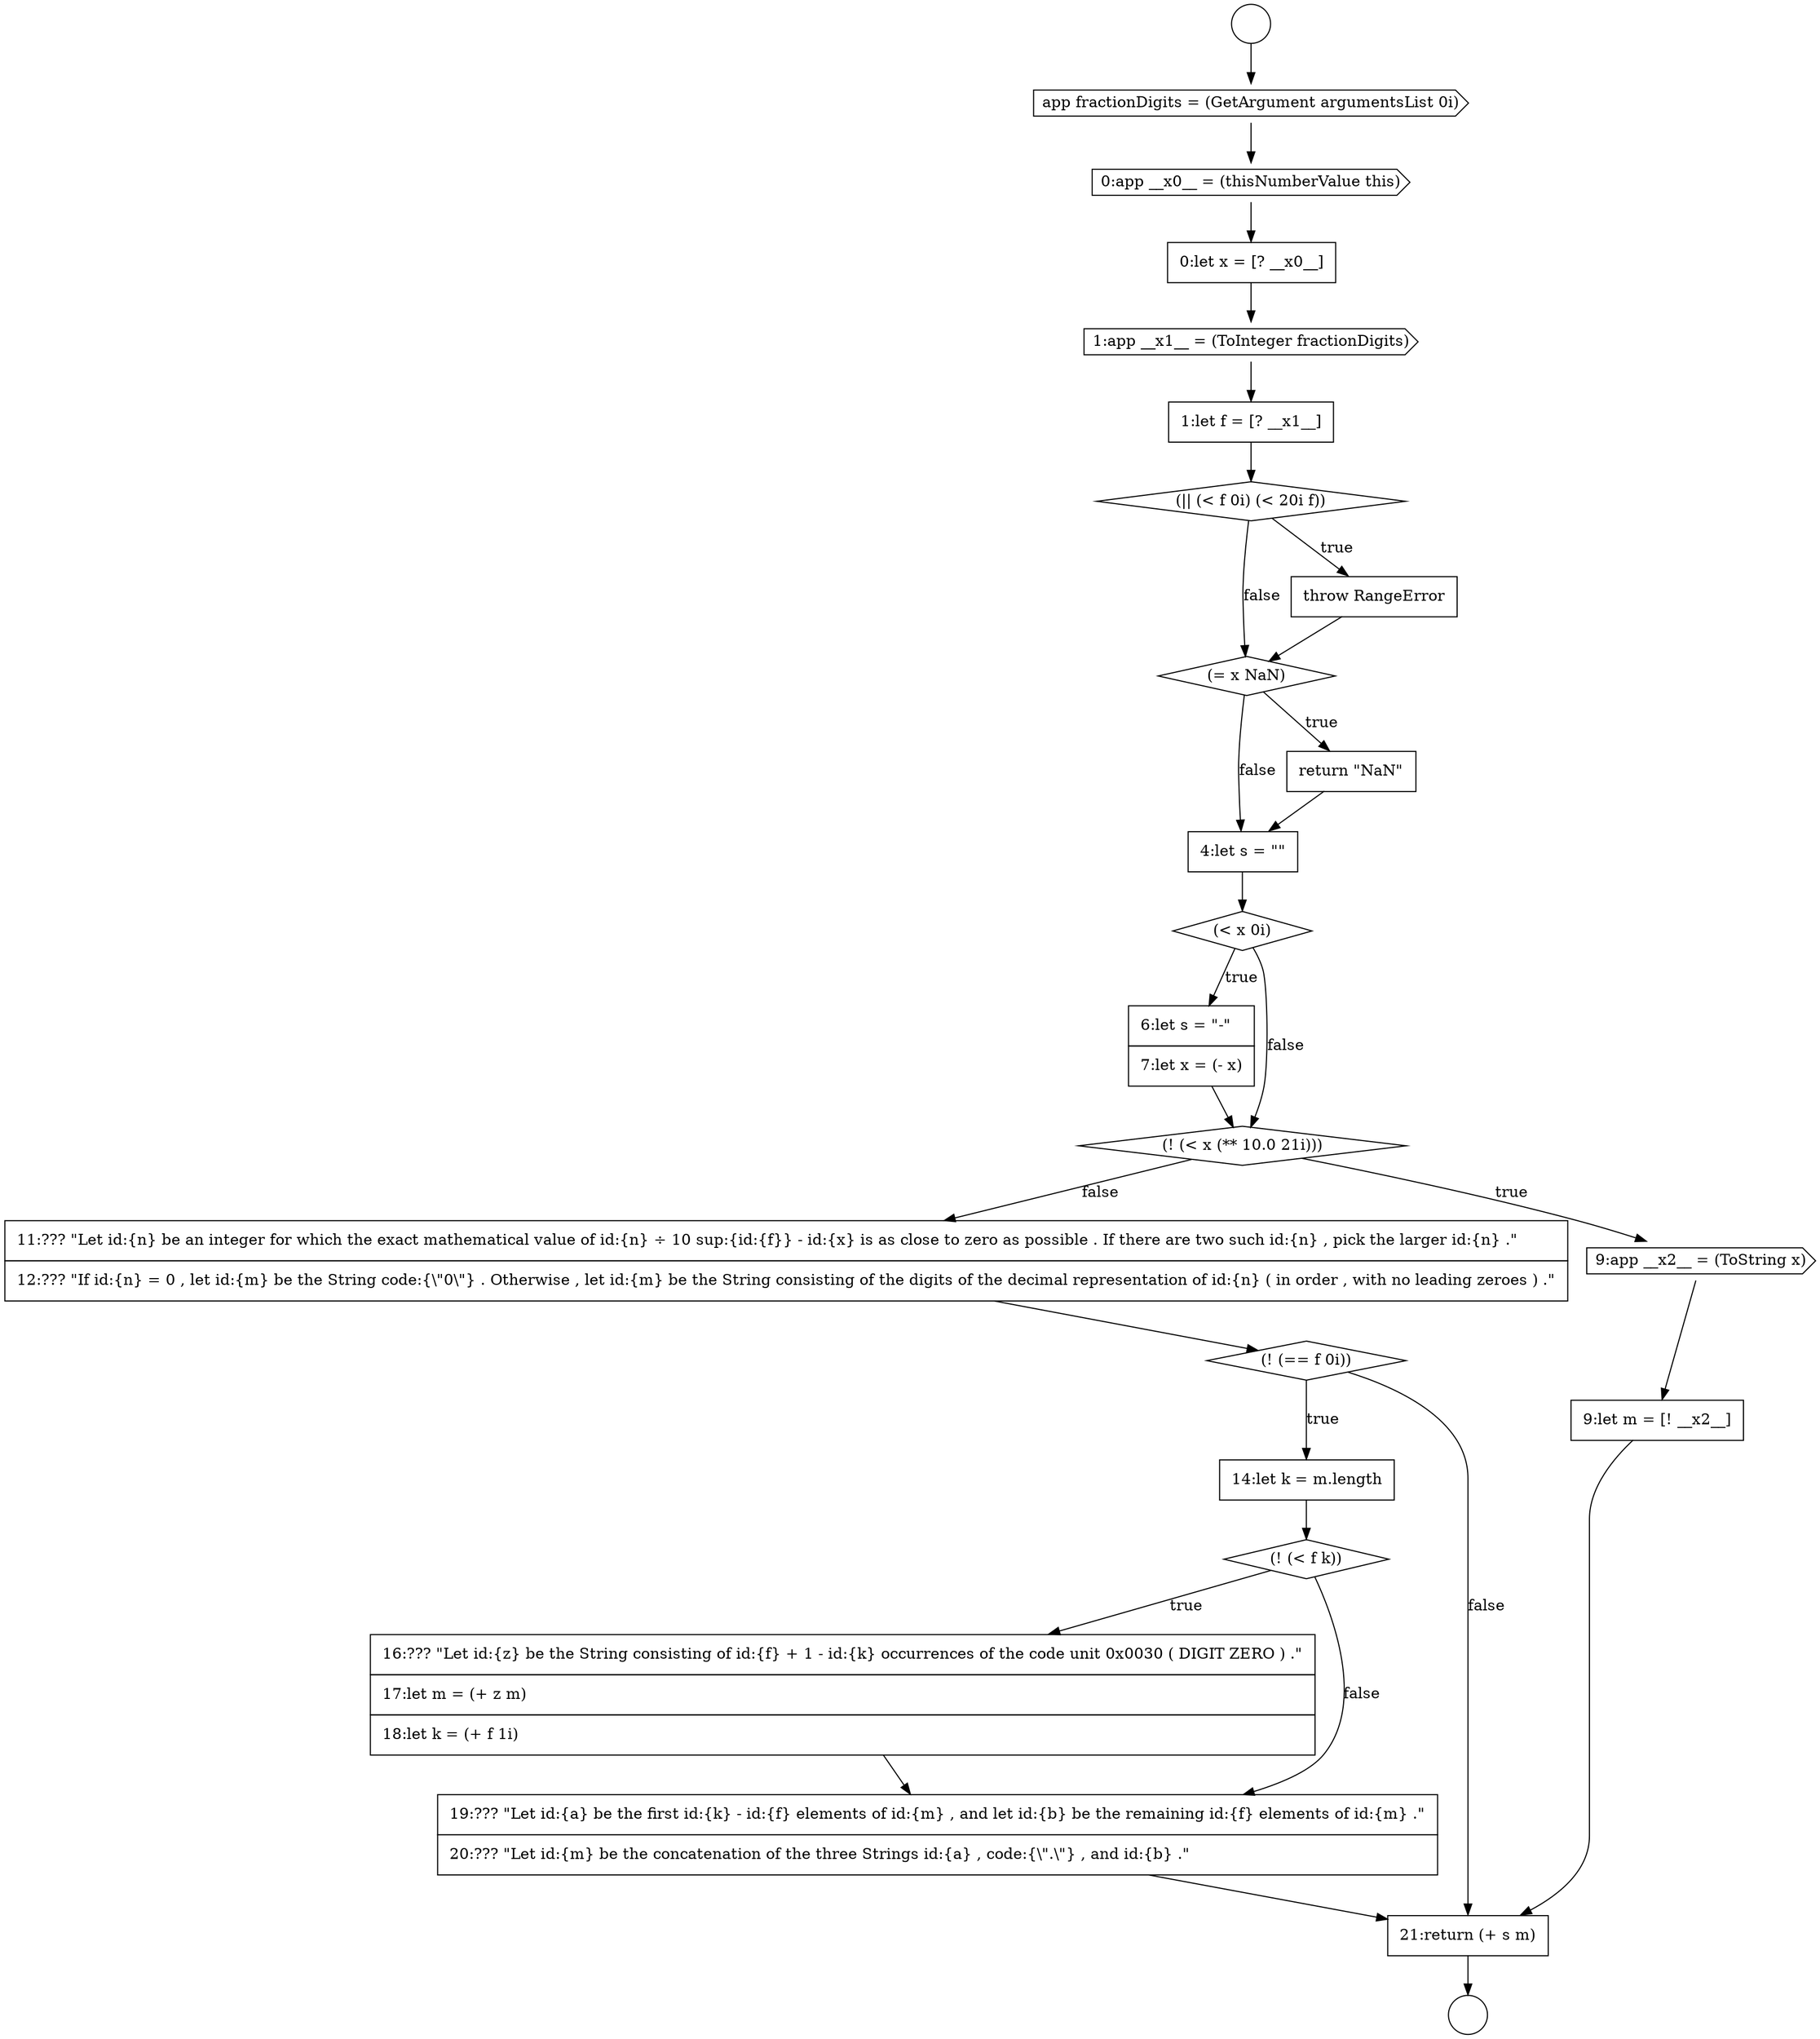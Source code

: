 digraph {
  node11372 [shape=none, margin=0, label=<<font color="black">
    <table border="0" cellborder="1" cellspacing="0" cellpadding="10">
      <tr><td align="left">11:??? &quot;Let id:{n} be an integer for which the exact mathematical value of id:{n} &divide; 10 sup:{id:{f}} - id:{x} is as close to zero as possible . If there are two such id:{n} , pick the larger id:{n} .&quot;</td></tr>
      <tr><td align="left">12:??? &quot;If id:{n} = 0 , let id:{m} be the String code:{\&quot;0\&quot;} . Otherwise , let id:{m} be the String consisting of the digits of the decimal representation of id:{n} ( in order , with no leading zeroes ) .&quot;</td></tr>
    </table>
  </font>> color="black" fillcolor="white" style=filled]
  node11371 [shape=none, margin=0, label=<<font color="black">
    <table border="0" cellborder="1" cellspacing="0" cellpadding="10">
      <tr><td align="left">9:let m = [! __x2__]</td></tr>
    </table>
  </font>> color="black" fillcolor="white" style=filled]
  node11376 [shape=none, margin=0, label=<<font color="black">
    <table border="0" cellborder="1" cellspacing="0" cellpadding="10">
      <tr><td align="left">16:??? &quot;Let id:{z} be the String consisting of id:{f} + 1 - id:{k} occurrences of the code unit 0x0030 ( DIGIT ZERO ) .&quot;</td></tr>
      <tr><td align="left">17:let m = (+ z m)</td></tr>
      <tr><td align="left">18:let k = (+ f 1i)</td></tr>
    </table>
  </font>> color="black" fillcolor="white" style=filled]
  node11356 [shape=circle label=" " color="black" fillcolor="white" style=filled]
  node11364 [shape=diamond, label=<<font color="black">(= x NaN)</font>> color="black" fillcolor="white" style=filled]
  node11360 [shape=cds, label=<<font color="black">1:app __x1__ = (ToInteger fractionDigits)</font>> color="black" fillcolor="white" style=filled]
  node11368 [shape=none, margin=0, label=<<font color="black">
    <table border="0" cellborder="1" cellspacing="0" cellpadding="10">
      <tr><td align="left">6:let s = &quot;-&quot;</td></tr>
      <tr><td align="left">7:let x = (- x)</td></tr>
    </table>
  </font>> color="black" fillcolor="white" style=filled]
  node11370 [shape=cds, label=<<font color="black">9:app __x2__ = (ToString x)</font>> color="black" fillcolor="white" style=filled]
  node11375 [shape=diamond, label=<<font color="black">(! (&lt; f k))</font>> color="black" fillcolor="white" style=filled]
  node11374 [shape=none, margin=0, label=<<font color="black">
    <table border="0" cellborder="1" cellspacing="0" cellpadding="10">
      <tr><td align="left">14:let k = m.length</td></tr>
    </table>
  </font>> color="black" fillcolor="white" style=filled]
  node11369 [shape=diamond, label=<<font color="black">(! (&lt; x (** 10.0 21i)))</font>> color="black" fillcolor="white" style=filled]
  node11366 [shape=none, margin=0, label=<<font color="black">
    <table border="0" cellborder="1" cellspacing="0" cellpadding="10">
      <tr><td align="left">4:let s = &quot;&quot;</td></tr>
    </table>
  </font>> color="black" fillcolor="white" style=filled]
  node11378 [shape=none, margin=0, label=<<font color="black">
    <table border="0" cellborder="1" cellspacing="0" cellpadding="10">
      <tr><td align="left">21:return (+ s m)</td></tr>
    </table>
  </font>> color="black" fillcolor="white" style=filled]
  node11363 [shape=none, margin=0, label=<<font color="black">
    <table border="0" cellborder="1" cellspacing="0" cellpadding="10">
      <tr><td align="left">throw RangeError</td></tr>
    </table>
  </font>> color="black" fillcolor="white" style=filled]
  node11367 [shape=diamond, label=<<font color="black">(&lt; x 0i)</font>> color="black" fillcolor="white" style=filled]
  node11357 [shape=cds, label=<<font color="black">app fractionDigits = (GetArgument argumentsList 0i)</font>> color="black" fillcolor="white" style=filled]
  node11355 [shape=circle label=" " color="black" fillcolor="white" style=filled]
  node11365 [shape=none, margin=0, label=<<font color="black">
    <table border="0" cellborder="1" cellspacing="0" cellpadding="10">
      <tr><td align="left">return &quot;NaN&quot;</td></tr>
    </table>
  </font>> color="black" fillcolor="white" style=filled]
  node11359 [shape=none, margin=0, label=<<font color="black">
    <table border="0" cellborder="1" cellspacing="0" cellpadding="10">
      <tr><td align="left">0:let x = [? __x0__]</td></tr>
    </table>
  </font>> color="black" fillcolor="white" style=filled]
  node11361 [shape=none, margin=0, label=<<font color="black">
    <table border="0" cellborder="1" cellspacing="0" cellpadding="10">
      <tr><td align="left">1:let f = [? __x1__]</td></tr>
    </table>
  </font>> color="black" fillcolor="white" style=filled]
  node11362 [shape=diamond, label=<<font color="black">(|| (&lt; f 0i) (&lt; 20i f))</font>> color="black" fillcolor="white" style=filled]
  node11377 [shape=none, margin=0, label=<<font color="black">
    <table border="0" cellborder="1" cellspacing="0" cellpadding="10">
      <tr><td align="left">19:??? &quot;Let id:{a} be the first id:{k} - id:{f} elements of id:{m} , and let id:{b} be the remaining id:{f} elements of id:{m} .&quot;</td></tr>
      <tr><td align="left">20:??? &quot;Let id:{m} be the concatenation of the three Strings id:{a} , code:{\&quot;.\&quot;} , and id:{b} .&quot;</td></tr>
    </table>
  </font>> color="black" fillcolor="white" style=filled]
  node11358 [shape=cds, label=<<font color="black">0:app __x0__ = (thisNumberValue this)</font>> color="black" fillcolor="white" style=filled]
  node11373 [shape=diamond, label=<<font color="black">(! (== f 0i))</font>> color="black" fillcolor="white" style=filled]
  node11357 -> node11358 [ color="black"]
  node11355 -> node11357 [ color="black"]
  node11373 -> node11374 [label=<<font color="black">true</font>> color="black"]
  node11373 -> node11378 [label=<<font color="black">false</font>> color="black"]
  node11369 -> node11370 [label=<<font color="black">true</font>> color="black"]
  node11369 -> node11372 [label=<<font color="black">false</font>> color="black"]
  node11359 -> node11360 [ color="black"]
  node11362 -> node11363 [label=<<font color="black">true</font>> color="black"]
  node11362 -> node11364 [label=<<font color="black">false</font>> color="black"]
  node11366 -> node11367 [ color="black"]
  node11368 -> node11369 [ color="black"]
  node11375 -> node11376 [label=<<font color="black">true</font>> color="black"]
  node11375 -> node11377 [label=<<font color="black">false</font>> color="black"]
  node11371 -> node11378 [ color="black"]
  node11358 -> node11359 [ color="black"]
  node11360 -> node11361 [ color="black"]
  node11377 -> node11378 [ color="black"]
  node11361 -> node11362 [ color="black"]
  node11370 -> node11371 [ color="black"]
  node11374 -> node11375 [ color="black"]
  node11367 -> node11368 [label=<<font color="black">true</font>> color="black"]
  node11367 -> node11369 [label=<<font color="black">false</font>> color="black"]
  node11365 -> node11366 [ color="black"]
  node11363 -> node11364 [ color="black"]
  node11376 -> node11377 [ color="black"]
  node11378 -> node11356 [ color="black"]
  node11372 -> node11373 [ color="black"]
  node11364 -> node11365 [label=<<font color="black">true</font>> color="black"]
  node11364 -> node11366 [label=<<font color="black">false</font>> color="black"]
}
